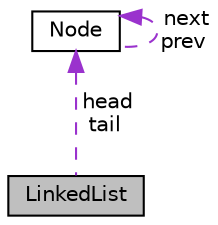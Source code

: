 digraph "LinkedList"
{
 // LATEX_PDF_SIZE
  edge [fontname="Helvetica",fontsize="10",labelfontname="Helvetica",labelfontsize="10"];
  node [fontname="Helvetica",fontsize="10",shape=record];
  Node1 [label="LinkedList",height=0.2,width=0.4,color="black", fillcolor="grey75", style="filled", fontcolor="black",tooltip=" "];
  Node2 -> Node1 [dir="back",color="darkorchid3",fontsize="10",style="dashed",label=" head\ntail" ];
  Node2 [label="Node",height=0.2,width=0.4,color="black", fillcolor="white", style="filled",URL="$structNode.html",tooltip=" "];
  Node2 -> Node2 [dir="back",color="darkorchid3",fontsize="10",style="dashed",label=" next\nprev" ];
}
